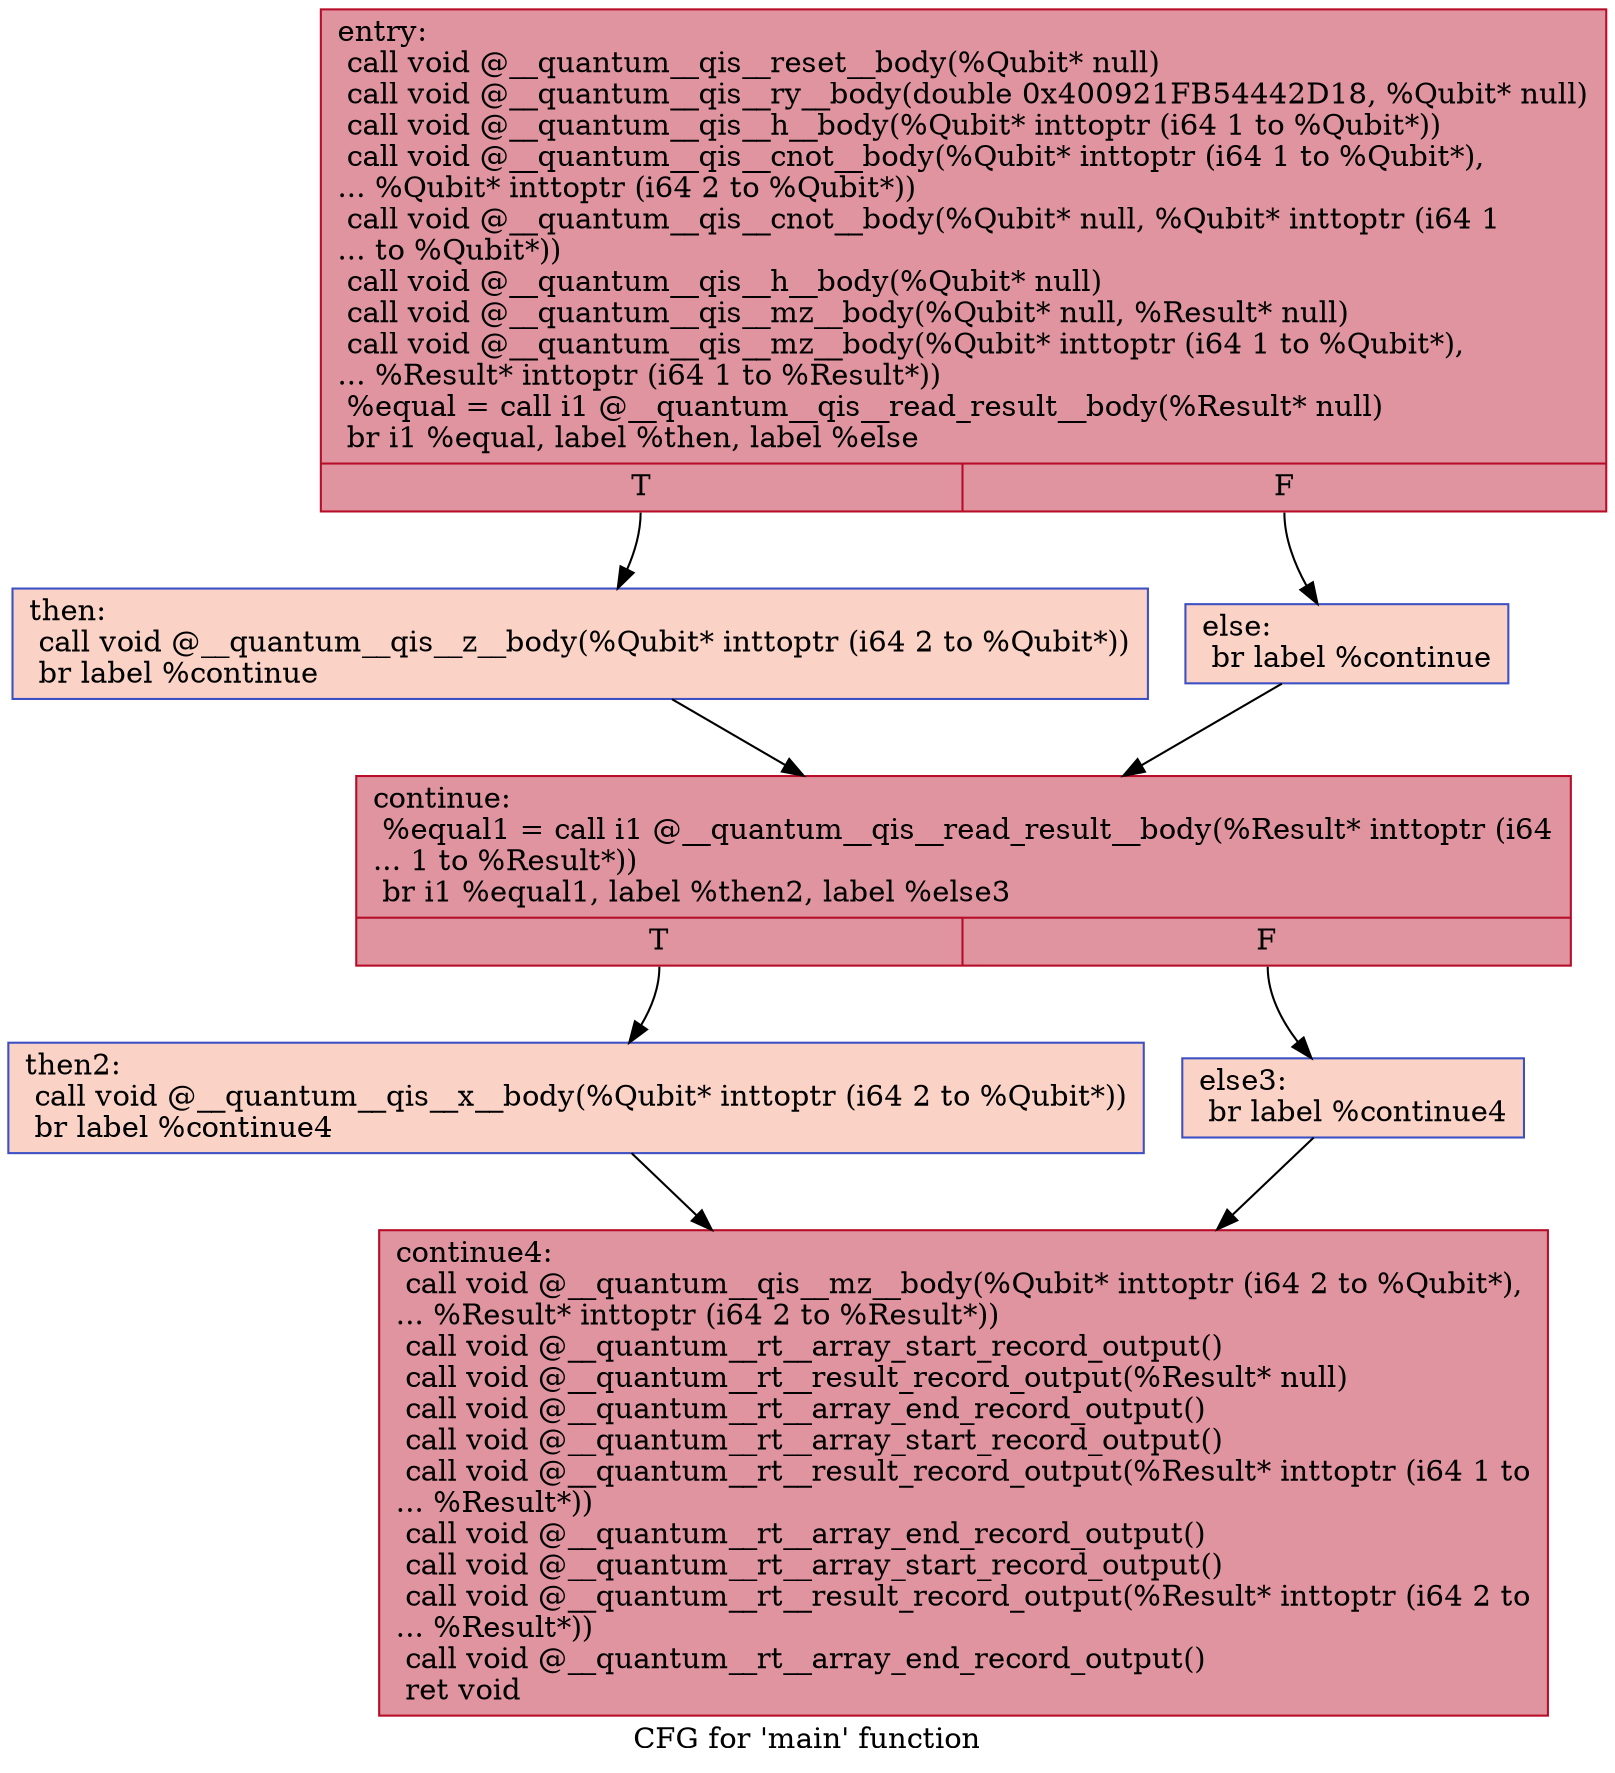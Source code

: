 digraph "CFG for 'main' function" {
	label="CFG for 'main' function";

	Node0x5581eb530260 [shape=record,color="#b70d28ff", style=filled, fillcolor="#b70d2870",label="{entry:\l  call void @__quantum__qis__reset__body(%Qubit* null)\l  call void @__quantum__qis__ry__body(double 0x400921FB54442D18, %Qubit* null)\l  call void @__quantum__qis__h__body(%Qubit* inttoptr (i64 1 to %Qubit*))\l  call void @__quantum__qis__cnot__body(%Qubit* inttoptr (i64 1 to %Qubit*),\l... %Qubit* inttoptr (i64 2 to %Qubit*))\l  call void @__quantum__qis__cnot__body(%Qubit* null, %Qubit* inttoptr (i64 1\l... to %Qubit*))\l  call void @__quantum__qis__h__body(%Qubit* null)\l  call void @__quantum__qis__mz__body(%Qubit* null, %Result* null)\l  call void @__quantum__qis__mz__body(%Qubit* inttoptr (i64 1 to %Qubit*),\l... %Result* inttoptr (i64 1 to %Result*))\l  %equal = call i1 @__quantum__qis__read_result__body(%Result* null)\l  br i1 %equal, label %then, label %else\l|{<s0>T|<s1>F}}"];
	Node0x5581eb530260:s0 -> Node0x5581eb532ae0;
	Node0x5581eb530260:s1 -> Node0x5581eb532b90;
	Node0x5581eb532ae0 [shape=record,color="#3d50c3ff", style=filled, fillcolor="#f59c7d70",label="{then:                                             \l  call void @__quantum__qis__z__body(%Qubit* inttoptr (i64 2 to %Qubit*))\l  br label %continue\l}"];
	Node0x5581eb532ae0 -> Node0x5581eb532ee0;
	Node0x5581eb532b90 [shape=record,color="#3d50c3ff", style=filled, fillcolor="#f59c7d70",label="{else:                                             \l  br label %continue\l}"];
	Node0x5581eb532b90 -> Node0x5581eb532ee0;
	Node0x5581eb532ee0 [shape=record,color="#b70d28ff", style=filled, fillcolor="#b70d2870",label="{continue:                                         \l  %equal1 = call i1 @__quantum__qis__read_result__body(%Result* inttoptr (i64\l... 1 to %Result*))\l  br i1 %equal1, label %then2, label %else3\l|{<s0>T|<s1>F}}"];
	Node0x5581eb532ee0:s0 -> Node0x5581eb5331e0;
	Node0x5581eb532ee0:s1 -> Node0x5581eb533250;
	Node0x5581eb5331e0 [shape=record,color="#3d50c3ff", style=filled, fillcolor="#f59c7d70",label="{then2:                                            \l  call void @__quantum__qis__x__body(%Qubit* inttoptr (i64 2 to %Qubit*))\l  br label %continue4\l}"];
	Node0x5581eb5331e0 -> Node0x5581eb533510;
	Node0x5581eb533250 [shape=record,color="#3d50c3ff", style=filled, fillcolor="#f59c7d70",label="{else3:                                            \l  br label %continue4\l}"];
	Node0x5581eb533250 -> Node0x5581eb533510;
	Node0x5581eb533510 [shape=record,color="#b70d28ff", style=filled, fillcolor="#b70d2870",label="{continue4:                                        \l  call void @__quantum__qis__mz__body(%Qubit* inttoptr (i64 2 to %Qubit*),\l... %Result* inttoptr (i64 2 to %Result*))\l  call void @__quantum__rt__array_start_record_output()\l  call void @__quantum__rt__result_record_output(%Result* null)\l  call void @__quantum__rt__array_end_record_output()\l  call void @__quantum__rt__array_start_record_output()\l  call void @__quantum__rt__result_record_output(%Result* inttoptr (i64 1 to\l... %Result*))\l  call void @__quantum__rt__array_end_record_output()\l  call void @__quantum__rt__array_start_record_output()\l  call void @__quantum__rt__result_record_output(%Result* inttoptr (i64 2 to\l... %Result*))\l  call void @__quantum__rt__array_end_record_output()\l  ret void\l}"];
}
